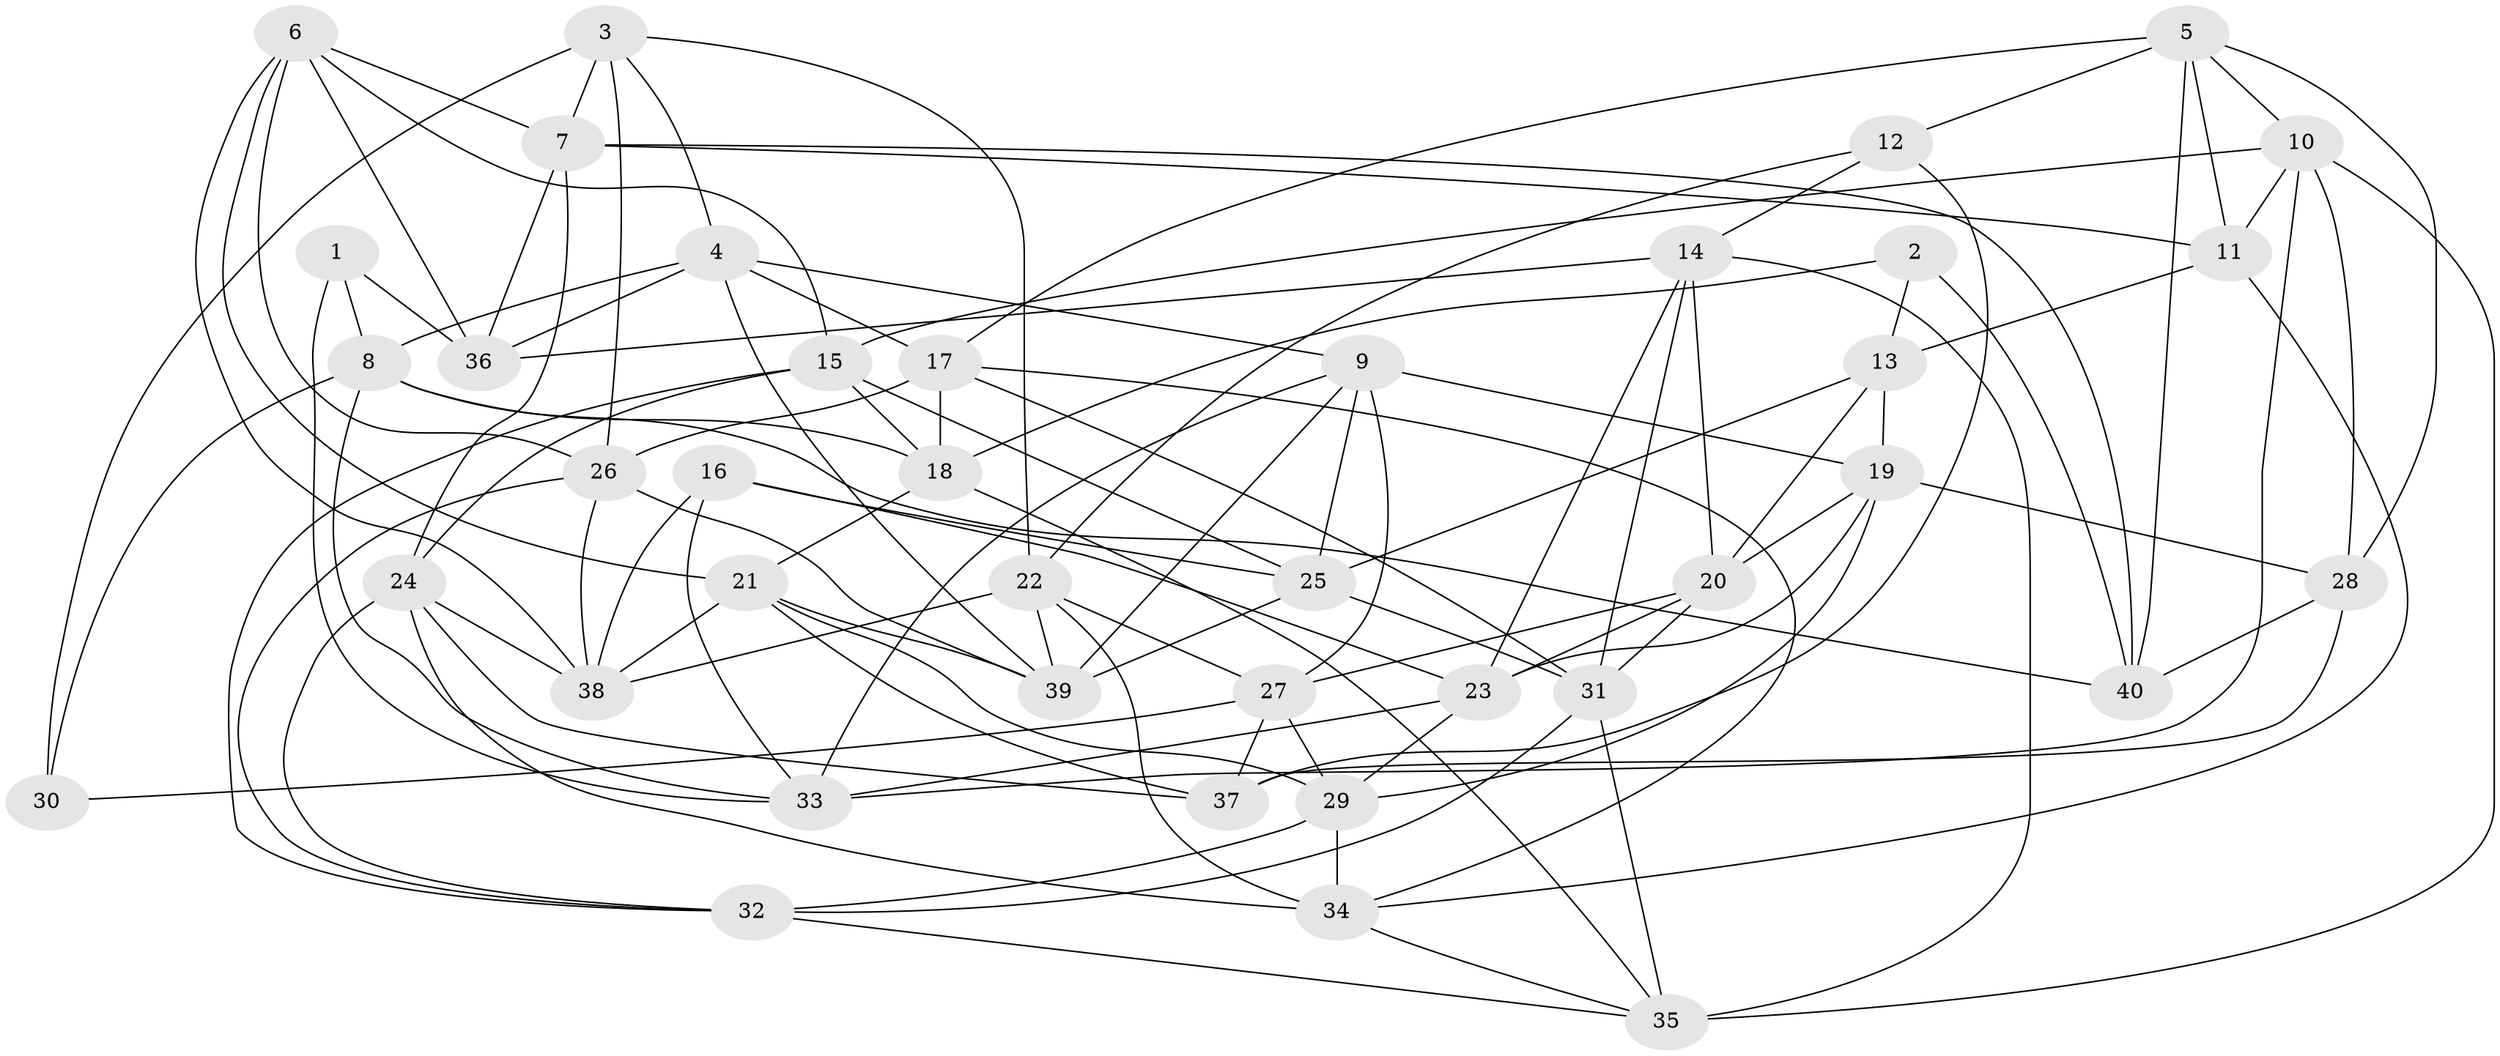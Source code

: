 // original degree distribution, {4: 1.0}
// Generated by graph-tools (version 1.1) at 2025/50/03/09/25 03:50:47]
// undirected, 40 vertices, 110 edges
graph export_dot {
graph [start="1"]
  node [color=gray90,style=filled];
  1;
  2;
  3;
  4;
  5;
  6;
  7;
  8;
  9;
  10;
  11;
  12;
  13;
  14;
  15;
  16;
  17;
  18;
  19;
  20;
  21;
  22;
  23;
  24;
  25;
  26;
  27;
  28;
  29;
  30;
  31;
  32;
  33;
  34;
  35;
  36;
  37;
  38;
  39;
  40;
  1 -- 8 [weight=1.0];
  1 -- 33 [weight=1.0];
  1 -- 36 [weight=2.0];
  2 -- 13 [weight=1.0];
  2 -- 18 [weight=1.0];
  2 -- 40 [weight=2.0];
  3 -- 4 [weight=1.0];
  3 -- 7 [weight=1.0];
  3 -- 22 [weight=1.0];
  3 -- 26 [weight=1.0];
  3 -- 30 [weight=2.0];
  4 -- 8 [weight=1.0];
  4 -- 9 [weight=1.0];
  4 -- 17 [weight=1.0];
  4 -- 36 [weight=1.0];
  4 -- 39 [weight=1.0];
  5 -- 10 [weight=1.0];
  5 -- 11 [weight=1.0];
  5 -- 12 [weight=1.0];
  5 -- 17 [weight=1.0];
  5 -- 28 [weight=1.0];
  5 -- 40 [weight=1.0];
  6 -- 7 [weight=1.0];
  6 -- 15 [weight=1.0];
  6 -- 21 [weight=1.0];
  6 -- 26 [weight=1.0];
  6 -- 36 [weight=1.0];
  6 -- 38 [weight=1.0];
  7 -- 11 [weight=1.0];
  7 -- 24 [weight=1.0];
  7 -- 36 [weight=1.0];
  7 -- 40 [weight=1.0];
  8 -- 18 [weight=1.0];
  8 -- 30 [weight=1.0];
  8 -- 33 [weight=1.0];
  8 -- 40 [weight=1.0];
  9 -- 19 [weight=1.0];
  9 -- 25 [weight=1.0];
  9 -- 27 [weight=1.0];
  9 -- 33 [weight=1.0];
  9 -- 39 [weight=1.0];
  10 -- 11 [weight=1.0];
  10 -- 15 [weight=1.0];
  10 -- 28 [weight=1.0];
  10 -- 33 [weight=1.0];
  10 -- 35 [weight=1.0];
  11 -- 13 [weight=2.0];
  11 -- 34 [weight=1.0];
  12 -- 14 [weight=1.0];
  12 -- 22 [weight=1.0];
  12 -- 37 [weight=1.0];
  13 -- 19 [weight=1.0];
  13 -- 20 [weight=1.0];
  13 -- 25 [weight=1.0];
  14 -- 20 [weight=1.0];
  14 -- 23 [weight=1.0];
  14 -- 31 [weight=1.0];
  14 -- 35 [weight=1.0];
  14 -- 36 [weight=1.0];
  15 -- 18 [weight=1.0];
  15 -- 24 [weight=1.0];
  15 -- 25 [weight=1.0];
  15 -- 32 [weight=1.0];
  16 -- 23 [weight=1.0];
  16 -- 25 [weight=1.0];
  16 -- 33 [weight=1.0];
  16 -- 38 [weight=1.0];
  17 -- 18 [weight=1.0];
  17 -- 26 [weight=1.0];
  17 -- 31 [weight=1.0];
  17 -- 34 [weight=1.0];
  18 -- 21 [weight=1.0];
  18 -- 35 [weight=1.0];
  19 -- 20 [weight=1.0];
  19 -- 23 [weight=1.0];
  19 -- 28 [weight=1.0];
  19 -- 29 [weight=1.0];
  20 -- 23 [weight=1.0];
  20 -- 27 [weight=1.0];
  20 -- 31 [weight=1.0];
  21 -- 29 [weight=1.0];
  21 -- 37 [weight=1.0];
  21 -- 38 [weight=1.0];
  21 -- 39 [weight=1.0];
  22 -- 27 [weight=1.0];
  22 -- 34 [weight=1.0];
  22 -- 38 [weight=1.0];
  22 -- 39 [weight=1.0];
  23 -- 29 [weight=1.0];
  23 -- 33 [weight=1.0];
  24 -- 32 [weight=1.0];
  24 -- 34 [weight=1.0];
  24 -- 37 [weight=1.0];
  24 -- 38 [weight=1.0];
  25 -- 31 [weight=1.0];
  25 -- 39 [weight=1.0];
  26 -- 32 [weight=1.0];
  26 -- 38 [weight=1.0];
  26 -- 39 [weight=1.0];
  27 -- 29 [weight=1.0];
  27 -- 30 [weight=1.0];
  27 -- 37 [weight=1.0];
  28 -- 37 [weight=2.0];
  28 -- 40 [weight=1.0];
  29 -- 32 [weight=1.0];
  29 -- 34 [weight=1.0];
  31 -- 32 [weight=1.0];
  31 -- 35 [weight=1.0];
  32 -- 35 [weight=1.0];
  34 -- 35 [weight=1.0];
}
